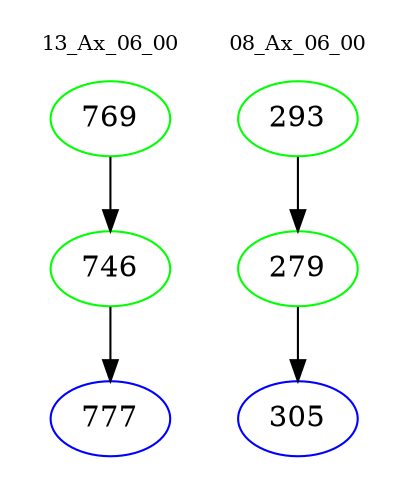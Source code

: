 digraph{
subgraph cluster_0 {
color = white
label = "13_Ax_06_00";
fontsize=10;
T0_769 [label="769", color="green"]
T0_769 -> T0_746 [color="black"]
T0_746 [label="746", color="green"]
T0_746 -> T0_777 [color="black"]
T0_777 [label="777", color="blue"]
}
subgraph cluster_1 {
color = white
label = "08_Ax_06_00";
fontsize=10;
T1_293 [label="293", color="green"]
T1_293 -> T1_279 [color="black"]
T1_279 [label="279", color="green"]
T1_279 -> T1_305 [color="black"]
T1_305 [label="305", color="blue"]
}
}
